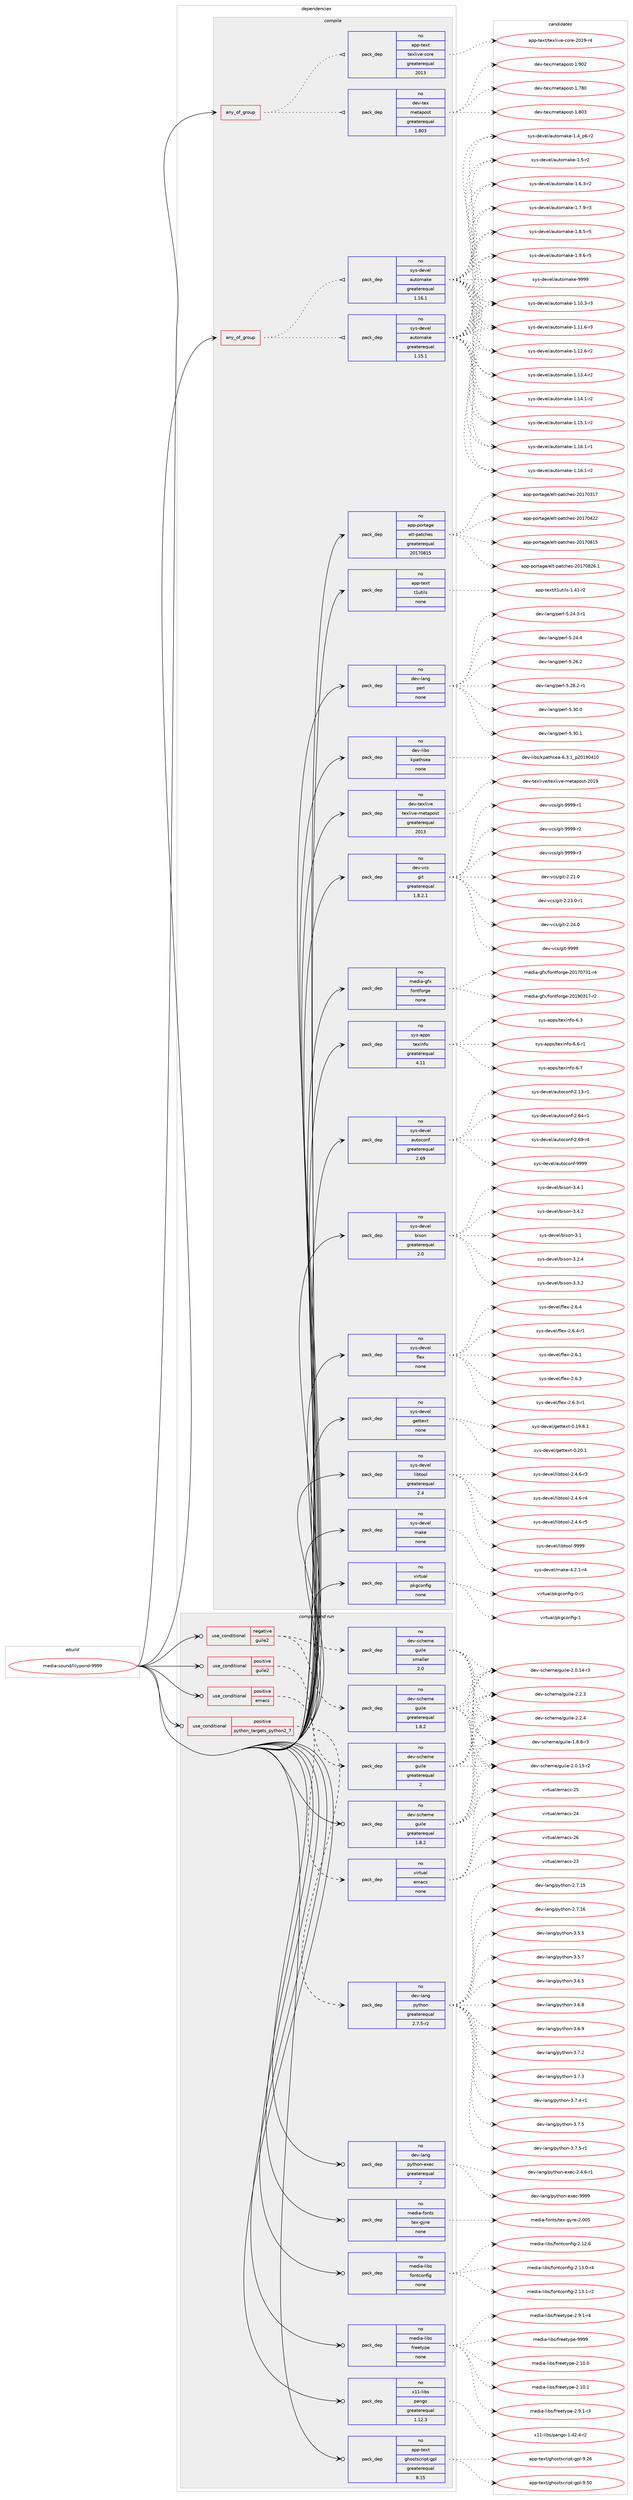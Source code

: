digraph prolog {

# *************
# Graph options
# *************

newrank=true;
concentrate=true;
compound=true;
graph [rankdir=LR,fontname=Helvetica,fontsize=10,ranksep=1.5];#, ranksep=2.5, nodesep=0.2];
edge  [arrowhead=vee];
node  [fontname=Helvetica,fontsize=10];

# **********
# The ebuild
# **********

subgraph cluster_leftcol {
color=gray;
rank=same;
label=<<i>ebuild</i>>;
id [label="media-sound/lilypond-9999", color=red, width=4, href="../media-sound/lilypond-9999.svg"];
}

# ****************
# The dependencies
# ****************

subgraph cluster_midcol {
color=gray;
label=<<i>dependencies</i>>;
subgraph cluster_compile {
fillcolor="#eeeeee";
style=filled;
label=<<i>compile</i>>;
subgraph any13538 {
dependency799972 [label=<<TABLE BORDER="0" CELLBORDER="1" CELLSPACING="0" CELLPADDING="4"><TR><TD CELLPADDING="10">any_of_group</TD></TR></TABLE>>, shape=none, color=red];subgraph pack591794 {
dependency799973 [label=<<TABLE BORDER="0" CELLBORDER="1" CELLSPACING="0" CELLPADDING="4" WIDTH="220"><TR><TD ROWSPAN="6" CELLPADDING="30">pack_dep</TD></TR><TR><TD WIDTH="110">no</TD></TR><TR><TD>app-text</TD></TR><TR><TD>texlive-core</TD></TR><TR><TD>greaterequal</TD></TR><TR><TD>2013</TD></TR></TABLE>>, shape=none, color=blue];
}
dependency799972:e -> dependency799973:w [weight=20,style="dotted",arrowhead="oinv"];
subgraph pack591795 {
dependency799974 [label=<<TABLE BORDER="0" CELLBORDER="1" CELLSPACING="0" CELLPADDING="4" WIDTH="220"><TR><TD ROWSPAN="6" CELLPADDING="30">pack_dep</TD></TR><TR><TD WIDTH="110">no</TD></TR><TR><TD>dev-tex</TD></TR><TR><TD>metapost</TD></TR><TR><TD>greaterequal</TD></TR><TR><TD>1.803</TD></TR></TABLE>>, shape=none, color=blue];
}
dependency799972:e -> dependency799974:w [weight=20,style="dotted",arrowhead="oinv"];
}
id:e -> dependency799972:w [weight=20,style="solid",arrowhead="vee"];
subgraph any13539 {
dependency799975 [label=<<TABLE BORDER="0" CELLBORDER="1" CELLSPACING="0" CELLPADDING="4"><TR><TD CELLPADDING="10">any_of_group</TD></TR></TABLE>>, shape=none, color=red];subgraph pack591796 {
dependency799976 [label=<<TABLE BORDER="0" CELLBORDER="1" CELLSPACING="0" CELLPADDING="4" WIDTH="220"><TR><TD ROWSPAN="6" CELLPADDING="30">pack_dep</TD></TR><TR><TD WIDTH="110">no</TD></TR><TR><TD>sys-devel</TD></TR><TR><TD>automake</TD></TR><TR><TD>greaterequal</TD></TR><TR><TD>1.16.1</TD></TR></TABLE>>, shape=none, color=blue];
}
dependency799975:e -> dependency799976:w [weight=20,style="dotted",arrowhead="oinv"];
subgraph pack591797 {
dependency799977 [label=<<TABLE BORDER="0" CELLBORDER="1" CELLSPACING="0" CELLPADDING="4" WIDTH="220"><TR><TD ROWSPAN="6" CELLPADDING="30">pack_dep</TD></TR><TR><TD WIDTH="110">no</TD></TR><TR><TD>sys-devel</TD></TR><TR><TD>automake</TD></TR><TR><TD>greaterequal</TD></TR><TR><TD>1.15.1</TD></TR></TABLE>>, shape=none, color=blue];
}
dependency799975:e -> dependency799977:w [weight=20,style="dotted",arrowhead="oinv"];
}
id:e -> dependency799975:w [weight=20,style="solid",arrowhead="vee"];
subgraph pack591798 {
dependency799978 [label=<<TABLE BORDER="0" CELLBORDER="1" CELLSPACING="0" CELLPADDING="4" WIDTH="220"><TR><TD ROWSPAN="6" CELLPADDING="30">pack_dep</TD></TR><TR><TD WIDTH="110">no</TD></TR><TR><TD>app-portage</TD></TR><TR><TD>elt-patches</TD></TR><TR><TD>greaterequal</TD></TR><TR><TD>20170815</TD></TR></TABLE>>, shape=none, color=blue];
}
id:e -> dependency799978:w [weight=20,style="solid",arrowhead="vee"];
subgraph pack591799 {
dependency799979 [label=<<TABLE BORDER="0" CELLBORDER="1" CELLSPACING="0" CELLPADDING="4" WIDTH="220"><TR><TD ROWSPAN="6" CELLPADDING="30">pack_dep</TD></TR><TR><TD WIDTH="110">no</TD></TR><TR><TD>app-text</TD></TR><TR><TD>t1utils</TD></TR><TR><TD>none</TD></TR><TR><TD></TD></TR></TABLE>>, shape=none, color=blue];
}
id:e -> dependency799979:w [weight=20,style="solid",arrowhead="vee"];
subgraph pack591800 {
dependency799980 [label=<<TABLE BORDER="0" CELLBORDER="1" CELLSPACING="0" CELLPADDING="4" WIDTH="220"><TR><TD ROWSPAN="6" CELLPADDING="30">pack_dep</TD></TR><TR><TD WIDTH="110">no</TD></TR><TR><TD>dev-lang</TD></TR><TR><TD>perl</TD></TR><TR><TD>none</TD></TR><TR><TD></TD></TR></TABLE>>, shape=none, color=blue];
}
id:e -> dependency799980:w [weight=20,style="solid",arrowhead="vee"];
subgraph pack591801 {
dependency799981 [label=<<TABLE BORDER="0" CELLBORDER="1" CELLSPACING="0" CELLPADDING="4" WIDTH="220"><TR><TD ROWSPAN="6" CELLPADDING="30">pack_dep</TD></TR><TR><TD WIDTH="110">no</TD></TR><TR><TD>dev-libs</TD></TR><TR><TD>kpathsea</TD></TR><TR><TD>none</TD></TR><TR><TD></TD></TR></TABLE>>, shape=none, color=blue];
}
id:e -> dependency799981:w [weight=20,style="solid",arrowhead="vee"];
subgraph pack591802 {
dependency799982 [label=<<TABLE BORDER="0" CELLBORDER="1" CELLSPACING="0" CELLPADDING="4" WIDTH="220"><TR><TD ROWSPAN="6" CELLPADDING="30">pack_dep</TD></TR><TR><TD WIDTH="110">no</TD></TR><TR><TD>dev-texlive</TD></TR><TR><TD>texlive-metapost</TD></TR><TR><TD>greaterequal</TD></TR><TR><TD>2013</TD></TR></TABLE>>, shape=none, color=blue];
}
id:e -> dependency799982:w [weight=20,style="solid",arrowhead="vee"];
subgraph pack591803 {
dependency799983 [label=<<TABLE BORDER="0" CELLBORDER="1" CELLSPACING="0" CELLPADDING="4" WIDTH="220"><TR><TD ROWSPAN="6" CELLPADDING="30">pack_dep</TD></TR><TR><TD WIDTH="110">no</TD></TR><TR><TD>dev-vcs</TD></TR><TR><TD>git</TD></TR><TR><TD>greaterequal</TD></TR><TR><TD>1.8.2.1</TD></TR></TABLE>>, shape=none, color=blue];
}
id:e -> dependency799983:w [weight=20,style="solid",arrowhead="vee"];
subgraph pack591804 {
dependency799984 [label=<<TABLE BORDER="0" CELLBORDER="1" CELLSPACING="0" CELLPADDING="4" WIDTH="220"><TR><TD ROWSPAN="6" CELLPADDING="30">pack_dep</TD></TR><TR><TD WIDTH="110">no</TD></TR><TR><TD>media-gfx</TD></TR><TR><TD>fontforge</TD></TR><TR><TD>none</TD></TR><TR><TD></TD></TR></TABLE>>, shape=none, color=blue];
}
id:e -> dependency799984:w [weight=20,style="solid",arrowhead="vee"];
subgraph pack591805 {
dependency799985 [label=<<TABLE BORDER="0" CELLBORDER="1" CELLSPACING="0" CELLPADDING="4" WIDTH="220"><TR><TD ROWSPAN="6" CELLPADDING="30">pack_dep</TD></TR><TR><TD WIDTH="110">no</TD></TR><TR><TD>sys-apps</TD></TR><TR><TD>texinfo</TD></TR><TR><TD>greaterequal</TD></TR><TR><TD>4.11</TD></TR></TABLE>>, shape=none, color=blue];
}
id:e -> dependency799985:w [weight=20,style="solid",arrowhead="vee"];
subgraph pack591806 {
dependency799986 [label=<<TABLE BORDER="0" CELLBORDER="1" CELLSPACING="0" CELLPADDING="4" WIDTH="220"><TR><TD ROWSPAN="6" CELLPADDING="30">pack_dep</TD></TR><TR><TD WIDTH="110">no</TD></TR><TR><TD>sys-devel</TD></TR><TR><TD>autoconf</TD></TR><TR><TD>greaterequal</TD></TR><TR><TD>2.69</TD></TR></TABLE>>, shape=none, color=blue];
}
id:e -> dependency799986:w [weight=20,style="solid",arrowhead="vee"];
subgraph pack591807 {
dependency799987 [label=<<TABLE BORDER="0" CELLBORDER="1" CELLSPACING="0" CELLPADDING="4" WIDTH="220"><TR><TD ROWSPAN="6" CELLPADDING="30">pack_dep</TD></TR><TR><TD WIDTH="110">no</TD></TR><TR><TD>sys-devel</TD></TR><TR><TD>bison</TD></TR><TR><TD>greaterequal</TD></TR><TR><TD>2.0</TD></TR></TABLE>>, shape=none, color=blue];
}
id:e -> dependency799987:w [weight=20,style="solid",arrowhead="vee"];
subgraph pack591808 {
dependency799988 [label=<<TABLE BORDER="0" CELLBORDER="1" CELLSPACING="0" CELLPADDING="4" WIDTH="220"><TR><TD ROWSPAN="6" CELLPADDING="30">pack_dep</TD></TR><TR><TD WIDTH="110">no</TD></TR><TR><TD>sys-devel</TD></TR><TR><TD>flex</TD></TR><TR><TD>none</TD></TR><TR><TD></TD></TR></TABLE>>, shape=none, color=blue];
}
id:e -> dependency799988:w [weight=20,style="solid",arrowhead="vee"];
subgraph pack591809 {
dependency799989 [label=<<TABLE BORDER="0" CELLBORDER="1" CELLSPACING="0" CELLPADDING="4" WIDTH="220"><TR><TD ROWSPAN="6" CELLPADDING="30">pack_dep</TD></TR><TR><TD WIDTH="110">no</TD></TR><TR><TD>sys-devel</TD></TR><TR><TD>gettext</TD></TR><TR><TD>none</TD></TR><TR><TD></TD></TR></TABLE>>, shape=none, color=blue];
}
id:e -> dependency799989:w [weight=20,style="solid",arrowhead="vee"];
subgraph pack591810 {
dependency799990 [label=<<TABLE BORDER="0" CELLBORDER="1" CELLSPACING="0" CELLPADDING="4" WIDTH="220"><TR><TD ROWSPAN="6" CELLPADDING="30">pack_dep</TD></TR><TR><TD WIDTH="110">no</TD></TR><TR><TD>sys-devel</TD></TR><TR><TD>libtool</TD></TR><TR><TD>greaterequal</TD></TR><TR><TD>2.4</TD></TR></TABLE>>, shape=none, color=blue];
}
id:e -> dependency799990:w [weight=20,style="solid",arrowhead="vee"];
subgraph pack591811 {
dependency799991 [label=<<TABLE BORDER="0" CELLBORDER="1" CELLSPACING="0" CELLPADDING="4" WIDTH="220"><TR><TD ROWSPAN="6" CELLPADDING="30">pack_dep</TD></TR><TR><TD WIDTH="110">no</TD></TR><TR><TD>sys-devel</TD></TR><TR><TD>make</TD></TR><TR><TD>none</TD></TR><TR><TD></TD></TR></TABLE>>, shape=none, color=blue];
}
id:e -> dependency799991:w [weight=20,style="solid",arrowhead="vee"];
subgraph pack591812 {
dependency799992 [label=<<TABLE BORDER="0" CELLBORDER="1" CELLSPACING="0" CELLPADDING="4" WIDTH="220"><TR><TD ROWSPAN="6" CELLPADDING="30">pack_dep</TD></TR><TR><TD WIDTH="110">no</TD></TR><TR><TD>virtual</TD></TR><TR><TD>pkgconfig</TD></TR><TR><TD>none</TD></TR><TR><TD></TD></TR></TABLE>>, shape=none, color=blue];
}
id:e -> dependency799992:w [weight=20,style="solid",arrowhead="vee"];
}
subgraph cluster_compileandrun {
fillcolor="#eeeeee";
style=filled;
label=<<i>compile and run</i>>;
subgraph cond194192 {
dependency799993 [label=<<TABLE BORDER="0" CELLBORDER="1" CELLSPACING="0" CELLPADDING="4"><TR><TD ROWSPAN="3" CELLPADDING="10">use_conditional</TD></TR><TR><TD>negative</TD></TR><TR><TD>guile2</TD></TR></TABLE>>, shape=none, color=red];
subgraph pack591813 {
dependency799994 [label=<<TABLE BORDER="0" CELLBORDER="1" CELLSPACING="0" CELLPADDING="4" WIDTH="220"><TR><TD ROWSPAN="6" CELLPADDING="30">pack_dep</TD></TR><TR><TD WIDTH="110">no</TD></TR><TR><TD>dev-scheme</TD></TR><TR><TD>guile</TD></TR><TR><TD>greaterequal</TD></TR><TR><TD>1.8.2</TD></TR></TABLE>>, shape=none, color=blue];
}
dependency799993:e -> dependency799994:w [weight=20,style="dashed",arrowhead="vee"];
subgraph pack591814 {
dependency799995 [label=<<TABLE BORDER="0" CELLBORDER="1" CELLSPACING="0" CELLPADDING="4" WIDTH="220"><TR><TD ROWSPAN="6" CELLPADDING="30">pack_dep</TD></TR><TR><TD WIDTH="110">no</TD></TR><TR><TD>dev-scheme</TD></TR><TR><TD>guile</TD></TR><TR><TD>smaller</TD></TR><TR><TD>2.0</TD></TR></TABLE>>, shape=none, color=blue];
}
dependency799993:e -> dependency799995:w [weight=20,style="dashed",arrowhead="vee"];
}
id:e -> dependency799993:w [weight=20,style="solid",arrowhead="odotvee"];
subgraph cond194193 {
dependency799996 [label=<<TABLE BORDER="0" CELLBORDER="1" CELLSPACING="0" CELLPADDING="4"><TR><TD ROWSPAN="3" CELLPADDING="10">use_conditional</TD></TR><TR><TD>positive</TD></TR><TR><TD>emacs</TD></TR></TABLE>>, shape=none, color=red];
subgraph pack591815 {
dependency799997 [label=<<TABLE BORDER="0" CELLBORDER="1" CELLSPACING="0" CELLPADDING="4" WIDTH="220"><TR><TD ROWSPAN="6" CELLPADDING="30">pack_dep</TD></TR><TR><TD WIDTH="110">no</TD></TR><TR><TD>virtual</TD></TR><TR><TD>emacs</TD></TR><TR><TD>none</TD></TR><TR><TD></TD></TR></TABLE>>, shape=none, color=blue];
}
dependency799996:e -> dependency799997:w [weight=20,style="dashed",arrowhead="vee"];
}
id:e -> dependency799996:w [weight=20,style="solid",arrowhead="odotvee"];
subgraph cond194194 {
dependency799998 [label=<<TABLE BORDER="0" CELLBORDER="1" CELLSPACING="0" CELLPADDING="4"><TR><TD ROWSPAN="3" CELLPADDING="10">use_conditional</TD></TR><TR><TD>positive</TD></TR><TR><TD>guile2</TD></TR></TABLE>>, shape=none, color=red];
subgraph pack591816 {
dependency799999 [label=<<TABLE BORDER="0" CELLBORDER="1" CELLSPACING="0" CELLPADDING="4" WIDTH="220"><TR><TD ROWSPAN="6" CELLPADDING="30">pack_dep</TD></TR><TR><TD WIDTH="110">no</TD></TR><TR><TD>dev-scheme</TD></TR><TR><TD>guile</TD></TR><TR><TD>greaterequal</TD></TR><TR><TD>2</TD></TR></TABLE>>, shape=none, color=blue];
}
dependency799998:e -> dependency799999:w [weight=20,style="dashed",arrowhead="vee"];
}
id:e -> dependency799998:w [weight=20,style="solid",arrowhead="odotvee"];
subgraph cond194195 {
dependency800000 [label=<<TABLE BORDER="0" CELLBORDER="1" CELLSPACING="0" CELLPADDING="4"><TR><TD ROWSPAN="3" CELLPADDING="10">use_conditional</TD></TR><TR><TD>positive</TD></TR><TR><TD>python_targets_python2_7</TD></TR></TABLE>>, shape=none, color=red];
subgraph pack591817 {
dependency800001 [label=<<TABLE BORDER="0" CELLBORDER="1" CELLSPACING="0" CELLPADDING="4" WIDTH="220"><TR><TD ROWSPAN="6" CELLPADDING="30">pack_dep</TD></TR><TR><TD WIDTH="110">no</TD></TR><TR><TD>dev-lang</TD></TR><TR><TD>python</TD></TR><TR><TD>greaterequal</TD></TR><TR><TD>2.7.5-r2</TD></TR></TABLE>>, shape=none, color=blue];
}
dependency800000:e -> dependency800001:w [weight=20,style="dashed",arrowhead="vee"];
}
id:e -> dependency800000:w [weight=20,style="solid",arrowhead="odotvee"];
subgraph pack591818 {
dependency800002 [label=<<TABLE BORDER="0" CELLBORDER="1" CELLSPACING="0" CELLPADDING="4" WIDTH="220"><TR><TD ROWSPAN="6" CELLPADDING="30">pack_dep</TD></TR><TR><TD WIDTH="110">no</TD></TR><TR><TD>app-text</TD></TR><TR><TD>ghostscript-gpl</TD></TR><TR><TD>greaterequal</TD></TR><TR><TD>8.15</TD></TR></TABLE>>, shape=none, color=blue];
}
id:e -> dependency800002:w [weight=20,style="solid",arrowhead="odotvee"];
subgraph pack591819 {
dependency800003 [label=<<TABLE BORDER="0" CELLBORDER="1" CELLSPACING="0" CELLPADDING="4" WIDTH="220"><TR><TD ROWSPAN="6" CELLPADDING="30">pack_dep</TD></TR><TR><TD WIDTH="110">no</TD></TR><TR><TD>dev-lang</TD></TR><TR><TD>python-exec</TD></TR><TR><TD>greaterequal</TD></TR><TR><TD>2</TD></TR></TABLE>>, shape=none, color=blue];
}
id:e -> dependency800003:w [weight=20,style="solid",arrowhead="odotvee"];
subgraph pack591820 {
dependency800004 [label=<<TABLE BORDER="0" CELLBORDER="1" CELLSPACING="0" CELLPADDING="4" WIDTH="220"><TR><TD ROWSPAN="6" CELLPADDING="30">pack_dep</TD></TR><TR><TD WIDTH="110">no</TD></TR><TR><TD>dev-scheme</TD></TR><TR><TD>guile</TD></TR><TR><TD>greaterequal</TD></TR><TR><TD>1.8.2</TD></TR></TABLE>>, shape=none, color=blue];
}
id:e -> dependency800004:w [weight=20,style="solid",arrowhead="odotvee"];
subgraph pack591821 {
dependency800005 [label=<<TABLE BORDER="0" CELLBORDER="1" CELLSPACING="0" CELLPADDING="4" WIDTH="220"><TR><TD ROWSPAN="6" CELLPADDING="30">pack_dep</TD></TR><TR><TD WIDTH="110">no</TD></TR><TR><TD>media-fonts</TD></TR><TR><TD>tex-gyre</TD></TR><TR><TD>none</TD></TR><TR><TD></TD></TR></TABLE>>, shape=none, color=blue];
}
id:e -> dependency800005:w [weight=20,style="solid",arrowhead="odotvee"];
subgraph pack591822 {
dependency800006 [label=<<TABLE BORDER="0" CELLBORDER="1" CELLSPACING="0" CELLPADDING="4" WIDTH="220"><TR><TD ROWSPAN="6" CELLPADDING="30">pack_dep</TD></TR><TR><TD WIDTH="110">no</TD></TR><TR><TD>media-libs</TD></TR><TR><TD>fontconfig</TD></TR><TR><TD>none</TD></TR><TR><TD></TD></TR></TABLE>>, shape=none, color=blue];
}
id:e -> dependency800006:w [weight=20,style="solid",arrowhead="odotvee"];
subgraph pack591823 {
dependency800007 [label=<<TABLE BORDER="0" CELLBORDER="1" CELLSPACING="0" CELLPADDING="4" WIDTH="220"><TR><TD ROWSPAN="6" CELLPADDING="30">pack_dep</TD></TR><TR><TD WIDTH="110">no</TD></TR><TR><TD>media-libs</TD></TR><TR><TD>freetype</TD></TR><TR><TD>none</TD></TR><TR><TD></TD></TR></TABLE>>, shape=none, color=blue];
}
id:e -> dependency800007:w [weight=20,style="solid",arrowhead="odotvee"];
subgraph pack591824 {
dependency800008 [label=<<TABLE BORDER="0" CELLBORDER="1" CELLSPACING="0" CELLPADDING="4" WIDTH="220"><TR><TD ROWSPAN="6" CELLPADDING="30">pack_dep</TD></TR><TR><TD WIDTH="110">no</TD></TR><TR><TD>x11-libs</TD></TR><TR><TD>pango</TD></TR><TR><TD>greaterequal</TD></TR><TR><TD>1.12.3</TD></TR></TABLE>>, shape=none, color=blue];
}
id:e -> dependency800008:w [weight=20,style="solid",arrowhead="odotvee"];
}
subgraph cluster_run {
fillcolor="#eeeeee";
style=filled;
label=<<i>run</i>>;
}
}

# **************
# The candidates
# **************

subgraph cluster_choices {
rank=same;
color=gray;
label=<<i>candidates</i>>;

subgraph choice591794 {
color=black;
nodesep=1;
choice971121124511610112011647116101120108105118101459911111410145504849574511452 [label="app-text/texlive-core-2019-r4", color=red, width=4,href="../app-text/texlive-core-2019-r4.svg"];
dependency799973:e -> choice971121124511610112011647116101120108105118101459911111410145504849574511452:w [style=dotted,weight="100"];
}
subgraph choice591795 {
color=black;
nodesep=1;
choice100101118451161011204710910111697112111115116454946555648 [label="dev-tex/metapost-1.780", color=red, width=4,href="../dev-tex/metapost-1.780.svg"];
choice100101118451161011204710910111697112111115116454946564851 [label="dev-tex/metapost-1.803", color=red, width=4,href="../dev-tex/metapost-1.803.svg"];
choice100101118451161011204710910111697112111115116454946574850 [label="dev-tex/metapost-1.902", color=red, width=4,href="../dev-tex/metapost-1.902.svg"];
dependency799974:e -> choice100101118451161011204710910111697112111115116454946555648:w [style=dotted,weight="100"];
dependency799974:e -> choice100101118451161011204710910111697112111115116454946564851:w [style=dotted,weight="100"];
dependency799974:e -> choice100101118451161011204710910111697112111115116454946574850:w [style=dotted,weight="100"];
}
subgraph choice591796 {
color=black;
nodesep=1;
choice11512111545100101118101108479711711611110997107101454946494846514511451 [label="sys-devel/automake-1.10.3-r3", color=red, width=4,href="../sys-devel/automake-1.10.3-r3.svg"];
choice11512111545100101118101108479711711611110997107101454946494946544511451 [label="sys-devel/automake-1.11.6-r3", color=red, width=4,href="../sys-devel/automake-1.11.6-r3.svg"];
choice11512111545100101118101108479711711611110997107101454946495046544511450 [label="sys-devel/automake-1.12.6-r2", color=red, width=4,href="../sys-devel/automake-1.12.6-r2.svg"];
choice11512111545100101118101108479711711611110997107101454946495146524511450 [label="sys-devel/automake-1.13.4-r2", color=red, width=4,href="../sys-devel/automake-1.13.4-r2.svg"];
choice11512111545100101118101108479711711611110997107101454946495246494511450 [label="sys-devel/automake-1.14.1-r2", color=red, width=4,href="../sys-devel/automake-1.14.1-r2.svg"];
choice11512111545100101118101108479711711611110997107101454946495346494511450 [label="sys-devel/automake-1.15.1-r2", color=red, width=4,href="../sys-devel/automake-1.15.1-r2.svg"];
choice11512111545100101118101108479711711611110997107101454946495446494511449 [label="sys-devel/automake-1.16.1-r1", color=red, width=4,href="../sys-devel/automake-1.16.1-r1.svg"];
choice11512111545100101118101108479711711611110997107101454946495446494511450 [label="sys-devel/automake-1.16.1-r2", color=red, width=4,href="../sys-devel/automake-1.16.1-r2.svg"];
choice115121115451001011181011084797117116111109971071014549465295112544511450 [label="sys-devel/automake-1.4_p6-r2", color=red, width=4,href="../sys-devel/automake-1.4_p6-r2.svg"];
choice11512111545100101118101108479711711611110997107101454946534511450 [label="sys-devel/automake-1.5-r2", color=red, width=4,href="../sys-devel/automake-1.5-r2.svg"];
choice115121115451001011181011084797117116111109971071014549465446514511450 [label="sys-devel/automake-1.6.3-r2", color=red, width=4,href="../sys-devel/automake-1.6.3-r2.svg"];
choice115121115451001011181011084797117116111109971071014549465546574511451 [label="sys-devel/automake-1.7.9-r3", color=red, width=4,href="../sys-devel/automake-1.7.9-r3.svg"];
choice115121115451001011181011084797117116111109971071014549465646534511453 [label="sys-devel/automake-1.8.5-r5", color=red, width=4,href="../sys-devel/automake-1.8.5-r5.svg"];
choice115121115451001011181011084797117116111109971071014549465746544511453 [label="sys-devel/automake-1.9.6-r5", color=red, width=4,href="../sys-devel/automake-1.9.6-r5.svg"];
choice115121115451001011181011084797117116111109971071014557575757 [label="sys-devel/automake-9999", color=red, width=4,href="../sys-devel/automake-9999.svg"];
dependency799976:e -> choice11512111545100101118101108479711711611110997107101454946494846514511451:w [style=dotted,weight="100"];
dependency799976:e -> choice11512111545100101118101108479711711611110997107101454946494946544511451:w [style=dotted,weight="100"];
dependency799976:e -> choice11512111545100101118101108479711711611110997107101454946495046544511450:w [style=dotted,weight="100"];
dependency799976:e -> choice11512111545100101118101108479711711611110997107101454946495146524511450:w [style=dotted,weight="100"];
dependency799976:e -> choice11512111545100101118101108479711711611110997107101454946495246494511450:w [style=dotted,weight="100"];
dependency799976:e -> choice11512111545100101118101108479711711611110997107101454946495346494511450:w [style=dotted,weight="100"];
dependency799976:e -> choice11512111545100101118101108479711711611110997107101454946495446494511449:w [style=dotted,weight="100"];
dependency799976:e -> choice11512111545100101118101108479711711611110997107101454946495446494511450:w [style=dotted,weight="100"];
dependency799976:e -> choice115121115451001011181011084797117116111109971071014549465295112544511450:w [style=dotted,weight="100"];
dependency799976:e -> choice11512111545100101118101108479711711611110997107101454946534511450:w [style=dotted,weight="100"];
dependency799976:e -> choice115121115451001011181011084797117116111109971071014549465446514511450:w [style=dotted,weight="100"];
dependency799976:e -> choice115121115451001011181011084797117116111109971071014549465546574511451:w [style=dotted,weight="100"];
dependency799976:e -> choice115121115451001011181011084797117116111109971071014549465646534511453:w [style=dotted,weight="100"];
dependency799976:e -> choice115121115451001011181011084797117116111109971071014549465746544511453:w [style=dotted,weight="100"];
dependency799976:e -> choice115121115451001011181011084797117116111109971071014557575757:w [style=dotted,weight="100"];
}
subgraph choice591797 {
color=black;
nodesep=1;
choice11512111545100101118101108479711711611110997107101454946494846514511451 [label="sys-devel/automake-1.10.3-r3", color=red, width=4,href="../sys-devel/automake-1.10.3-r3.svg"];
choice11512111545100101118101108479711711611110997107101454946494946544511451 [label="sys-devel/automake-1.11.6-r3", color=red, width=4,href="../sys-devel/automake-1.11.6-r3.svg"];
choice11512111545100101118101108479711711611110997107101454946495046544511450 [label="sys-devel/automake-1.12.6-r2", color=red, width=4,href="../sys-devel/automake-1.12.6-r2.svg"];
choice11512111545100101118101108479711711611110997107101454946495146524511450 [label="sys-devel/automake-1.13.4-r2", color=red, width=4,href="../sys-devel/automake-1.13.4-r2.svg"];
choice11512111545100101118101108479711711611110997107101454946495246494511450 [label="sys-devel/automake-1.14.1-r2", color=red, width=4,href="../sys-devel/automake-1.14.1-r2.svg"];
choice11512111545100101118101108479711711611110997107101454946495346494511450 [label="sys-devel/automake-1.15.1-r2", color=red, width=4,href="../sys-devel/automake-1.15.1-r2.svg"];
choice11512111545100101118101108479711711611110997107101454946495446494511449 [label="sys-devel/automake-1.16.1-r1", color=red, width=4,href="../sys-devel/automake-1.16.1-r1.svg"];
choice11512111545100101118101108479711711611110997107101454946495446494511450 [label="sys-devel/automake-1.16.1-r2", color=red, width=4,href="../sys-devel/automake-1.16.1-r2.svg"];
choice115121115451001011181011084797117116111109971071014549465295112544511450 [label="sys-devel/automake-1.4_p6-r2", color=red, width=4,href="../sys-devel/automake-1.4_p6-r2.svg"];
choice11512111545100101118101108479711711611110997107101454946534511450 [label="sys-devel/automake-1.5-r2", color=red, width=4,href="../sys-devel/automake-1.5-r2.svg"];
choice115121115451001011181011084797117116111109971071014549465446514511450 [label="sys-devel/automake-1.6.3-r2", color=red, width=4,href="../sys-devel/automake-1.6.3-r2.svg"];
choice115121115451001011181011084797117116111109971071014549465546574511451 [label="sys-devel/automake-1.7.9-r3", color=red, width=4,href="../sys-devel/automake-1.7.9-r3.svg"];
choice115121115451001011181011084797117116111109971071014549465646534511453 [label="sys-devel/automake-1.8.5-r5", color=red, width=4,href="../sys-devel/automake-1.8.5-r5.svg"];
choice115121115451001011181011084797117116111109971071014549465746544511453 [label="sys-devel/automake-1.9.6-r5", color=red, width=4,href="../sys-devel/automake-1.9.6-r5.svg"];
choice115121115451001011181011084797117116111109971071014557575757 [label="sys-devel/automake-9999", color=red, width=4,href="../sys-devel/automake-9999.svg"];
dependency799977:e -> choice11512111545100101118101108479711711611110997107101454946494846514511451:w [style=dotted,weight="100"];
dependency799977:e -> choice11512111545100101118101108479711711611110997107101454946494946544511451:w [style=dotted,weight="100"];
dependency799977:e -> choice11512111545100101118101108479711711611110997107101454946495046544511450:w [style=dotted,weight="100"];
dependency799977:e -> choice11512111545100101118101108479711711611110997107101454946495146524511450:w [style=dotted,weight="100"];
dependency799977:e -> choice11512111545100101118101108479711711611110997107101454946495246494511450:w [style=dotted,weight="100"];
dependency799977:e -> choice11512111545100101118101108479711711611110997107101454946495346494511450:w [style=dotted,weight="100"];
dependency799977:e -> choice11512111545100101118101108479711711611110997107101454946495446494511449:w [style=dotted,weight="100"];
dependency799977:e -> choice11512111545100101118101108479711711611110997107101454946495446494511450:w [style=dotted,weight="100"];
dependency799977:e -> choice115121115451001011181011084797117116111109971071014549465295112544511450:w [style=dotted,weight="100"];
dependency799977:e -> choice11512111545100101118101108479711711611110997107101454946534511450:w [style=dotted,weight="100"];
dependency799977:e -> choice115121115451001011181011084797117116111109971071014549465446514511450:w [style=dotted,weight="100"];
dependency799977:e -> choice115121115451001011181011084797117116111109971071014549465546574511451:w [style=dotted,weight="100"];
dependency799977:e -> choice115121115451001011181011084797117116111109971071014549465646534511453:w [style=dotted,weight="100"];
dependency799977:e -> choice115121115451001011181011084797117116111109971071014549465746544511453:w [style=dotted,weight="100"];
dependency799977:e -> choice115121115451001011181011084797117116111109971071014557575757:w [style=dotted,weight="100"];
}
subgraph choice591798 {
color=black;
nodesep=1;
choice97112112451121111141169710310147101108116451129711699104101115455048495548514955 [label="app-portage/elt-patches-20170317", color=red, width=4,href="../app-portage/elt-patches-20170317.svg"];
choice97112112451121111141169710310147101108116451129711699104101115455048495548525050 [label="app-portage/elt-patches-20170422", color=red, width=4,href="../app-portage/elt-patches-20170422.svg"];
choice97112112451121111141169710310147101108116451129711699104101115455048495548564953 [label="app-portage/elt-patches-20170815", color=red, width=4,href="../app-portage/elt-patches-20170815.svg"];
choice971121124511211111411697103101471011081164511297116991041011154550484955485650544649 [label="app-portage/elt-patches-20170826.1", color=red, width=4,href="../app-portage/elt-patches-20170826.1.svg"];
dependency799978:e -> choice97112112451121111141169710310147101108116451129711699104101115455048495548514955:w [style=dotted,weight="100"];
dependency799978:e -> choice97112112451121111141169710310147101108116451129711699104101115455048495548525050:w [style=dotted,weight="100"];
dependency799978:e -> choice97112112451121111141169710310147101108116451129711699104101115455048495548564953:w [style=dotted,weight="100"];
dependency799978:e -> choice971121124511211111411697103101471011081164511297116991041011154550484955485650544649:w [style=dotted,weight="100"];
}
subgraph choice591799 {
color=black;
nodesep=1;
choice9711211245116101120116471164911711610510811545494652494511450 [label="app-text/t1utils-1.41-r2", color=red, width=4,href="../app-text/t1utils-1.41-r2.svg"];
dependency799979:e -> choice9711211245116101120116471164911711610510811545494652494511450:w [style=dotted,weight="100"];
}
subgraph choice591800 {
color=black;
nodesep=1;
choice100101118451089711010347112101114108455346505246514511449 [label="dev-lang/perl-5.24.3-r1", color=red, width=4,href="../dev-lang/perl-5.24.3-r1.svg"];
choice10010111845108971101034711210111410845534650524652 [label="dev-lang/perl-5.24.4", color=red, width=4,href="../dev-lang/perl-5.24.4.svg"];
choice10010111845108971101034711210111410845534650544650 [label="dev-lang/perl-5.26.2", color=red, width=4,href="../dev-lang/perl-5.26.2.svg"];
choice100101118451089711010347112101114108455346505646504511449 [label="dev-lang/perl-5.28.2-r1", color=red, width=4,href="../dev-lang/perl-5.28.2-r1.svg"];
choice10010111845108971101034711210111410845534651484648 [label="dev-lang/perl-5.30.0", color=red, width=4,href="../dev-lang/perl-5.30.0.svg"];
choice10010111845108971101034711210111410845534651484649 [label="dev-lang/perl-5.30.1", color=red, width=4,href="../dev-lang/perl-5.30.1.svg"];
dependency799980:e -> choice100101118451089711010347112101114108455346505246514511449:w [style=dotted,weight="100"];
dependency799980:e -> choice10010111845108971101034711210111410845534650524652:w [style=dotted,weight="100"];
dependency799980:e -> choice10010111845108971101034711210111410845534650544650:w [style=dotted,weight="100"];
dependency799980:e -> choice100101118451089711010347112101114108455346505646504511449:w [style=dotted,weight="100"];
dependency799980:e -> choice10010111845108971101034711210111410845534651484648:w [style=dotted,weight="100"];
dependency799980:e -> choice10010111845108971101034711210111410845534651484649:w [style=dotted,weight="100"];
}
subgraph choice591801 {
color=black;
nodesep=1;
choice1001011184510810598115471071129711610411510197455446514649951125048495748524948 [label="dev-libs/kpathsea-6.3.1_p20190410", color=red, width=4,href="../dev-libs/kpathsea-6.3.1_p20190410.svg"];
dependency799981:e -> choice1001011184510810598115471071129711610411510197455446514649951125048495748524948:w [style=dotted,weight="100"];
}
subgraph choice591802 {
color=black;
nodesep=1;
choice100101118451161011201081051181014711610112010810511810145109101116971121111151164550484957 [label="dev-texlive/texlive-metapost-2019", color=red, width=4,href="../dev-texlive/texlive-metapost-2019.svg"];
dependency799982:e -> choice100101118451161011201081051181014711610112010810511810145109101116971121111151164550484957:w [style=dotted,weight="100"];
}
subgraph choice591803 {
color=black;
nodesep=1;
choice10010111845118991154710310511645504650494648 [label="dev-vcs/git-2.21.0", color=red, width=4,href="../dev-vcs/git-2.21.0.svg"];
choice100101118451189911547103105116455046505146484511449 [label="dev-vcs/git-2.23.0-r1", color=red, width=4,href="../dev-vcs/git-2.23.0-r1.svg"];
choice10010111845118991154710310511645504650524648 [label="dev-vcs/git-2.24.0", color=red, width=4,href="../dev-vcs/git-2.24.0.svg"];
choice1001011184511899115471031051164557575757 [label="dev-vcs/git-9999", color=red, width=4,href="../dev-vcs/git-9999.svg"];
choice10010111845118991154710310511645575757574511449 [label="dev-vcs/git-9999-r1", color=red, width=4,href="../dev-vcs/git-9999-r1.svg"];
choice10010111845118991154710310511645575757574511450 [label="dev-vcs/git-9999-r2", color=red, width=4,href="../dev-vcs/git-9999-r2.svg"];
choice10010111845118991154710310511645575757574511451 [label="dev-vcs/git-9999-r3", color=red, width=4,href="../dev-vcs/git-9999-r3.svg"];
dependency799983:e -> choice10010111845118991154710310511645504650494648:w [style=dotted,weight="100"];
dependency799983:e -> choice100101118451189911547103105116455046505146484511449:w [style=dotted,weight="100"];
dependency799983:e -> choice10010111845118991154710310511645504650524648:w [style=dotted,weight="100"];
dependency799983:e -> choice1001011184511899115471031051164557575757:w [style=dotted,weight="100"];
dependency799983:e -> choice10010111845118991154710310511645575757574511449:w [style=dotted,weight="100"];
dependency799983:e -> choice10010111845118991154710310511645575757574511450:w [style=dotted,weight="100"];
dependency799983:e -> choice10010111845118991154710310511645575757574511451:w [style=dotted,weight="100"];
}
subgraph choice591804 {
color=black;
nodesep=1;
choice1091011001059745103102120471021111101161021111141031014550484955485551494511452 [label="media-gfx/fontforge-20170731-r4", color=red, width=4,href="../media-gfx/fontforge-20170731-r4.svg"];
choice1091011001059745103102120471021111101161021111141031014550484957485149554511450 [label="media-gfx/fontforge-20190317-r2", color=red, width=4,href="../media-gfx/fontforge-20190317-r2.svg"];
dependency799984:e -> choice1091011001059745103102120471021111101161021111141031014550484955485551494511452:w [style=dotted,weight="100"];
dependency799984:e -> choice1091011001059745103102120471021111101161021111141031014550484957485149554511450:w [style=dotted,weight="100"];
}
subgraph choice591805 {
color=black;
nodesep=1;
choice11512111545971121121154711610112010511010211145544651 [label="sys-apps/texinfo-6.3", color=red, width=4,href="../sys-apps/texinfo-6.3.svg"];
choice115121115459711211211547116101120105110102111455446544511449 [label="sys-apps/texinfo-6.6-r1", color=red, width=4,href="../sys-apps/texinfo-6.6-r1.svg"];
choice11512111545971121121154711610112010511010211145544655 [label="sys-apps/texinfo-6.7", color=red, width=4,href="../sys-apps/texinfo-6.7.svg"];
dependency799985:e -> choice11512111545971121121154711610112010511010211145544651:w [style=dotted,weight="100"];
dependency799985:e -> choice115121115459711211211547116101120105110102111455446544511449:w [style=dotted,weight="100"];
dependency799985:e -> choice11512111545971121121154711610112010511010211145544655:w [style=dotted,weight="100"];
}
subgraph choice591806 {
color=black;
nodesep=1;
choice1151211154510010111810110847971171161119911111010245504649514511449 [label="sys-devel/autoconf-2.13-r1", color=red, width=4,href="../sys-devel/autoconf-2.13-r1.svg"];
choice1151211154510010111810110847971171161119911111010245504654524511449 [label="sys-devel/autoconf-2.64-r1", color=red, width=4,href="../sys-devel/autoconf-2.64-r1.svg"];
choice1151211154510010111810110847971171161119911111010245504654574511452 [label="sys-devel/autoconf-2.69-r4", color=red, width=4,href="../sys-devel/autoconf-2.69-r4.svg"];
choice115121115451001011181011084797117116111991111101024557575757 [label="sys-devel/autoconf-9999", color=red, width=4,href="../sys-devel/autoconf-9999.svg"];
dependency799986:e -> choice1151211154510010111810110847971171161119911111010245504649514511449:w [style=dotted,weight="100"];
dependency799986:e -> choice1151211154510010111810110847971171161119911111010245504654524511449:w [style=dotted,weight="100"];
dependency799986:e -> choice1151211154510010111810110847971171161119911111010245504654574511452:w [style=dotted,weight="100"];
dependency799986:e -> choice115121115451001011181011084797117116111991111101024557575757:w [style=dotted,weight="100"];
}
subgraph choice591807 {
color=black;
nodesep=1;
choice11512111545100101118101108479810511511111045514649 [label="sys-devel/bison-3.1", color=red, width=4,href="../sys-devel/bison-3.1.svg"];
choice115121115451001011181011084798105115111110455146504652 [label="sys-devel/bison-3.2.4", color=red, width=4,href="../sys-devel/bison-3.2.4.svg"];
choice115121115451001011181011084798105115111110455146514650 [label="sys-devel/bison-3.3.2", color=red, width=4,href="../sys-devel/bison-3.3.2.svg"];
choice115121115451001011181011084798105115111110455146524649 [label="sys-devel/bison-3.4.1", color=red, width=4,href="../sys-devel/bison-3.4.1.svg"];
choice115121115451001011181011084798105115111110455146524650 [label="sys-devel/bison-3.4.2", color=red, width=4,href="../sys-devel/bison-3.4.2.svg"];
dependency799987:e -> choice11512111545100101118101108479810511511111045514649:w [style=dotted,weight="100"];
dependency799987:e -> choice115121115451001011181011084798105115111110455146504652:w [style=dotted,weight="100"];
dependency799987:e -> choice115121115451001011181011084798105115111110455146514650:w [style=dotted,weight="100"];
dependency799987:e -> choice115121115451001011181011084798105115111110455146524649:w [style=dotted,weight="100"];
dependency799987:e -> choice115121115451001011181011084798105115111110455146524650:w [style=dotted,weight="100"];
}
subgraph choice591808 {
color=black;
nodesep=1;
choice1151211154510010111810110847102108101120455046544649 [label="sys-devel/flex-2.6.1", color=red, width=4,href="../sys-devel/flex-2.6.1.svg"];
choice1151211154510010111810110847102108101120455046544651 [label="sys-devel/flex-2.6.3", color=red, width=4,href="../sys-devel/flex-2.6.3.svg"];
choice11512111545100101118101108471021081011204550465446514511449 [label="sys-devel/flex-2.6.3-r1", color=red, width=4,href="../sys-devel/flex-2.6.3-r1.svg"];
choice1151211154510010111810110847102108101120455046544652 [label="sys-devel/flex-2.6.4", color=red, width=4,href="../sys-devel/flex-2.6.4.svg"];
choice11512111545100101118101108471021081011204550465446524511449 [label="sys-devel/flex-2.6.4-r1", color=red, width=4,href="../sys-devel/flex-2.6.4-r1.svg"];
dependency799988:e -> choice1151211154510010111810110847102108101120455046544649:w [style=dotted,weight="100"];
dependency799988:e -> choice1151211154510010111810110847102108101120455046544651:w [style=dotted,weight="100"];
dependency799988:e -> choice11512111545100101118101108471021081011204550465446514511449:w [style=dotted,weight="100"];
dependency799988:e -> choice1151211154510010111810110847102108101120455046544652:w [style=dotted,weight="100"];
dependency799988:e -> choice11512111545100101118101108471021081011204550465446524511449:w [style=dotted,weight="100"];
}
subgraph choice591809 {
color=black;
nodesep=1;
choice1151211154510010111810110847103101116116101120116454846495746564649 [label="sys-devel/gettext-0.19.8.1", color=red, width=4,href="../sys-devel/gettext-0.19.8.1.svg"];
choice115121115451001011181011084710310111611610112011645484650484649 [label="sys-devel/gettext-0.20.1", color=red, width=4,href="../sys-devel/gettext-0.20.1.svg"];
dependency799989:e -> choice1151211154510010111810110847103101116116101120116454846495746564649:w [style=dotted,weight="100"];
dependency799989:e -> choice115121115451001011181011084710310111611610112011645484650484649:w [style=dotted,weight="100"];
}
subgraph choice591810 {
color=black;
nodesep=1;
choice1151211154510010111810110847108105981161111111084550465246544511451 [label="sys-devel/libtool-2.4.6-r3", color=red, width=4,href="../sys-devel/libtool-2.4.6-r3.svg"];
choice1151211154510010111810110847108105981161111111084550465246544511452 [label="sys-devel/libtool-2.4.6-r4", color=red, width=4,href="../sys-devel/libtool-2.4.6-r4.svg"];
choice1151211154510010111810110847108105981161111111084550465246544511453 [label="sys-devel/libtool-2.4.6-r5", color=red, width=4,href="../sys-devel/libtool-2.4.6-r5.svg"];
choice1151211154510010111810110847108105981161111111084557575757 [label="sys-devel/libtool-9999", color=red, width=4,href="../sys-devel/libtool-9999.svg"];
dependency799990:e -> choice1151211154510010111810110847108105981161111111084550465246544511451:w [style=dotted,weight="100"];
dependency799990:e -> choice1151211154510010111810110847108105981161111111084550465246544511452:w [style=dotted,weight="100"];
dependency799990:e -> choice1151211154510010111810110847108105981161111111084550465246544511453:w [style=dotted,weight="100"];
dependency799990:e -> choice1151211154510010111810110847108105981161111111084557575757:w [style=dotted,weight="100"];
}
subgraph choice591811 {
color=black;
nodesep=1;
choice1151211154510010111810110847109971071014552465046494511452 [label="sys-devel/make-4.2.1-r4", color=red, width=4,href="../sys-devel/make-4.2.1-r4.svg"];
dependency799991:e -> choice1151211154510010111810110847109971071014552465046494511452:w [style=dotted,weight="100"];
}
subgraph choice591812 {
color=black;
nodesep=1;
choice11810511411611797108471121071039911111010210510345484511449 [label="virtual/pkgconfig-0-r1", color=red, width=4,href="../virtual/pkgconfig-0-r1.svg"];
choice1181051141161179710847112107103991111101021051034549 [label="virtual/pkgconfig-1", color=red, width=4,href="../virtual/pkgconfig-1.svg"];
dependency799992:e -> choice11810511411611797108471121071039911111010210510345484511449:w [style=dotted,weight="100"];
dependency799992:e -> choice1181051141161179710847112107103991111101021051034549:w [style=dotted,weight="100"];
}
subgraph choice591813 {
color=black;
nodesep=1;
choice1001011184511599104101109101471031171051081014549465646564511451 [label="dev-scheme/guile-1.8.8-r3", color=red, width=4,href="../dev-scheme/guile-1.8.8-r3.svg"];
choice100101118451159910410110910147103117105108101455046484649514511450 [label="dev-scheme/guile-2.0.13-r2", color=red, width=4,href="../dev-scheme/guile-2.0.13-r2.svg"];
choice100101118451159910410110910147103117105108101455046484649524511451 [label="dev-scheme/guile-2.0.14-r3", color=red, width=4,href="../dev-scheme/guile-2.0.14-r3.svg"];
choice100101118451159910410110910147103117105108101455046504651 [label="dev-scheme/guile-2.2.3", color=red, width=4,href="../dev-scheme/guile-2.2.3.svg"];
choice100101118451159910410110910147103117105108101455046504652 [label="dev-scheme/guile-2.2.4", color=red, width=4,href="../dev-scheme/guile-2.2.4.svg"];
dependency799994:e -> choice1001011184511599104101109101471031171051081014549465646564511451:w [style=dotted,weight="100"];
dependency799994:e -> choice100101118451159910410110910147103117105108101455046484649514511450:w [style=dotted,weight="100"];
dependency799994:e -> choice100101118451159910410110910147103117105108101455046484649524511451:w [style=dotted,weight="100"];
dependency799994:e -> choice100101118451159910410110910147103117105108101455046504651:w [style=dotted,weight="100"];
dependency799994:e -> choice100101118451159910410110910147103117105108101455046504652:w [style=dotted,weight="100"];
}
subgraph choice591814 {
color=black;
nodesep=1;
choice1001011184511599104101109101471031171051081014549465646564511451 [label="dev-scheme/guile-1.8.8-r3", color=red, width=4,href="../dev-scheme/guile-1.8.8-r3.svg"];
choice100101118451159910410110910147103117105108101455046484649514511450 [label="dev-scheme/guile-2.0.13-r2", color=red, width=4,href="../dev-scheme/guile-2.0.13-r2.svg"];
choice100101118451159910410110910147103117105108101455046484649524511451 [label="dev-scheme/guile-2.0.14-r3", color=red, width=4,href="../dev-scheme/guile-2.0.14-r3.svg"];
choice100101118451159910410110910147103117105108101455046504651 [label="dev-scheme/guile-2.2.3", color=red, width=4,href="../dev-scheme/guile-2.2.3.svg"];
choice100101118451159910410110910147103117105108101455046504652 [label="dev-scheme/guile-2.2.4", color=red, width=4,href="../dev-scheme/guile-2.2.4.svg"];
dependency799995:e -> choice1001011184511599104101109101471031171051081014549465646564511451:w [style=dotted,weight="100"];
dependency799995:e -> choice100101118451159910410110910147103117105108101455046484649514511450:w [style=dotted,weight="100"];
dependency799995:e -> choice100101118451159910410110910147103117105108101455046484649524511451:w [style=dotted,weight="100"];
dependency799995:e -> choice100101118451159910410110910147103117105108101455046504651:w [style=dotted,weight="100"];
dependency799995:e -> choice100101118451159910410110910147103117105108101455046504652:w [style=dotted,weight="100"];
}
subgraph choice591815 {
color=black;
nodesep=1;
choice11810511411611797108471011099799115455051 [label="virtual/emacs-23", color=red, width=4,href="../virtual/emacs-23.svg"];
choice11810511411611797108471011099799115455052 [label="virtual/emacs-24", color=red, width=4,href="../virtual/emacs-24.svg"];
choice11810511411611797108471011099799115455053 [label="virtual/emacs-25", color=red, width=4,href="../virtual/emacs-25.svg"];
choice11810511411611797108471011099799115455054 [label="virtual/emacs-26", color=red, width=4,href="../virtual/emacs-26.svg"];
dependency799997:e -> choice11810511411611797108471011099799115455051:w [style=dotted,weight="100"];
dependency799997:e -> choice11810511411611797108471011099799115455052:w [style=dotted,weight="100"];
dependency799997:e -> choice11810511411611797108471011099799115455053:w [style=dotted,weight="100"];
dependency799997:e -> choice11810511411611797108471011099799115455054:w [style=dotted,weight="100"];
}
subgraph choice591816 {
color=black;
nodesep=1;
choice1001011184511599104101109101471031171051081014549465646564511451 [label="dev-scheme/guile-1.8.8-r3", color=red, width=4,href="../dev-scheme/guile-1.8.8-r3.svg"];
choice100101118451159910410110910147103117105108101455046484649514511450 [label="dev-scheme/guile-2.0.13-r2", color=red, width=4,href="../dev-scheme/guile-2.0.13-r2.svg"];
choice100101118451159910410110910147103117105108101455046484649524511451 [label="dev-scheme/guile-2.0.14-r3", color=red, width=4,href="../dev-scheme/guile-2.0.14-r3.svg"];
choice100101118451159910410110910147103117105108101455046504651 [label="dev-scheme/guile-2.2.3", color=red, width=4,href="../dev-scheme/guile-2.2.3.svg"];
choice100101118451159910410110910147103117105108101455046504652 [label="dev-scheme/guile-2.2.4", color=red, width=4,href="../dev-scheme/guile-2.2.4.svg"];
dependency799999:e -> choice1001011184511599104101109101471031171051081014549465646564511451:w [style=dotted,weight="100"];
dependency799999:e -> choice100101118451159910410110910147103117105108101455046484649514511450:w [style=dotted,weight="100"];
dependency799999:e -> choice100101118451159910410110910147103117105108101455046484649524511451:w [style=dotted,weight="100"];
dependency799999:e -> choice100101118451159910410110910147103117105108101455046504651:w [style=dotted,weight="100"];
dependency799999:e -> choice100101118451159910410110910147103117105108101455046504652:w [style=dotted,weight="100"];
}
subgraph choice591817 {
color=black;
nodesep=1;
choice10010111845108971101034711212111610411111045504655464953 [label="dev-lang/python-2.7.15", color=red, width=4,href="../dev-lang/python-2.7.15.svg"];
choice10010111845108971101034711212111610411111045504655464954 [label="dev-lang/python-2.7.16", color=red, width=4,href="../dev-lang/python-2.7.16.svg"];
choice100101118451089711010347112121116104111110455146534653 [label="dev-lang/python-3.5.5", color=red, width=4,href="../dev-lang/python-3.5.5.svg"];
choice100101118451089711010347112121116104111110455146534655 [label="dev-lang/python-3.5.7", color=red, width=4,href="../dev-lang/python-3.5.7.svg"];
choice100101118451089711010347112121116104111110455146544653 [label="dev-lang/python-3.6.5", color=red, width=4,href="../dev-lang/python-3.6.5.svg"];
choice100101118451089711010347112121116104111110455146544656 [label="dev-lang/python-3.6.8", color=red, width=4,href="../dev-lang/python-3.6.8.svg"];
choice100101118451089711010347112121116104111110455146544657 [label="dev-lang/python-3.6.9", color=red, width=4,href="../dev-lang/python-3.6.9.svg"];
choice100101118451089711010347112121116104111110455146554650 [label="dev-lang/python-3.7.2", color=red, width=4,href="../dev-lang/python-3.7.2.svg"];
choice100101118451089711010347112121116104111110455146554651 [label="dev-lang/python-3.7.3", color=red, width=4,href="../dev-lang/python-3.7.3.svg"];
choice1001011184510897110103471121211161041111104551465546524511449 [label="dev-lang/python-3.7.4-r1", color=red, width=4,href="../dev-lang/python-3.7.4-r1.svg"];
choice100101118451089711010347112121116104111110455146554653 [label="dev-lang/python-3.7.5", color=red, width=4,href="../dev-lang/python-3.7.5.svg"];
choice1001011184510897110103471121211161041111104551465546534511449 [label="dev-lang/python-3.7.5-r1", color=red, width=4,href="../dev-lang/python-3.7.5-r1.svg"];
dependency800001:e -> choice10010111845108971101034711212111610411111045504655464953:w [style=dotted,weight="100"];
dependency800001:e -> choice10010111845108971101034711212111610411111045504655464954:w [style=dotted,weight="100"];
dependency800001:e -> choice100101118451089711010347112121116104111110455146534653:w [style=dotted,weight="100"];
dependency800001:e -> choice100101118451089711010347112121116104111110455146534655:w [style=dotted,weight="100"];
dependency800001:e -> choice100101118451089711010347112121116104111110455146544653:w [style=dotted,weight="100"];
dependency800001:e -> choice100101118451089711010347112121116104111110455146544656:w [style=dotted,weight="100"];
dependency800001:e -> choice100101118451089711010347112121116104111110455146544657:w [style=dotted,weight="100"];
dependency800001:e -> choice100101118451089711010347112121116104111110455146554650:w [style=dotted,weight="100"];
dependency800001:e -> choice100101118451089711010347112121116104111110455146554651:w [style=dotted,weight="100"];
dependency800001:e -> choice1001011184510897110103471121211161041111104551465546524511449:w [style=dotted,weight="100"];
dependency800001:e -> choice100101118451089711010347112121116104111110455146554653:w [style=dotted,weight="100"];
dependency800001:e -> choice1001011184510897110103471121211161041111104551465546534511449:w [style=dotted,weight="100"];
}
subgraph choice591818 {
color=black;
nodesep=1;
choice97112112451161011201164710310411111511611599114105112116451031121084557465054 [label="app-text/ghostscript-gpl-9.26", color=red, width=4,href="../app-text/ghostscript-gpl-9.26.svg"];
choice97112112451161011201164710310411111511611599114105112116451031121084557465348 [label="app-text/ghostscript-gpl-9.50", color=red, width=4,href="../app-text/ghostscript-gpl-9.50.svg"];
dependency800002:e -> choice97112112451161011201164710310411111511611599114105112116451031121084557465054:w [style=dotted,weight="100"];
dependency800002:e -> choice97112112451161011201164710310411111511611599114105112116451031121084557465348:w [style=dotted,weight="100"];
}
subgraph choice591819 {
color=black;
nodesep=1;
choice10010111845108971101034711212111610411111045101120101994550465246544511449 [label="dev-lang/python-exec-2.4.6-r1", color=red, width=4,href="../dev-lang/python-exec-2.4.6-r1.svg"];
choice10010111845108971101034711212111610411111045101120101994557575757 [label="dev-lang/python-exec-9999", color=red, width=4,href="../dev-lang/python-exec-9999.svg"];
dependency800003:e -> choice10010111845108971101034711212111610411111045101120101994550465246544511449:w [style=dotted,weight="100"];
dependency800003:e -> choice10010111845108971101034711212111610411111045101120101994557575757:w [style=dotted,weight="100"];
}
subgraph choice591820 {
color=black;
nodesep=1;
choice1001011184511599104101109101471031171051081014549465646564511451 [label="dev-scheme/guile-1.8.8-r3", color=red, width=4,href="../dev-scheme/guile-1.8.8-r3.svg"];
choice100101118451159910410110910147103117105108101455046484649514511450 [label="dev-scheme/guile-2.0.13-r2", color=red, width=4,href="../dev-scheme/guile-2.0.13-r2.svg"];
choice100101118451159910410110910147103117105108101455046484649524511451 [label="dev-scheme/guile-2.0.14-r3", color=red, width=4,href="../dev-scheme/guile-2.0.14-r3.svg"];
choice100101118451159910410110910147103117105108101455046504651 [label="dev-scheme/guile-2.2.3", color=red, width=4,href="../dev-scheme/guile-2.2.3.svg"];
choice100101118451159910410110910147103117105108101455046504652 [label="dev-scheme/guile-2.2.4", color=red, width=4,href="../dev-scheme/guile-2.2.4.svg"];
dependency800004:e -> choice1001011184511599104101109101471031171051081014549465646564511451:w [style=dotted,weight="100"];
dependency800004:e -> choice100101118451159910410110910147103117105108101455046484649514511450:w [style=dotted,weight="100"];
dependency800004:e -> choice100101118451159910410110910147103117105108101455046484649524511451:w [style=dotted,weight="100"];
dependency800004:e -> choice100101118451159910410110910147103117105108101455046504651:w [style=dotted,weight="100"];
dependency800004:e -> choice100101118451159910410110910147103117105108101455046504652:w [style=dotted,weight="100"];
}
subgraph choice591821 {
color=black;
nodesep=1;
choice10910110010597451021111101161154711610112045103121114101455046484853 [label="media-fonts/tex-gyre-2.005", color=red, width=4,href="../media-fonts/tex-gyre-2.005.svg"];
dependency800005:e -> choice10910110010597451021111101161154711610112045103121114101455046484853:w [style=dotted,weight="100"];
}
subgraph choice591822 {
color=black;
nodesep=1;
choice109101100105974510810598115471021111101169911111010210510345504649504654 [label="media-libs/fontconfig-2.12.6", color=red, width=4,href="../media-libs/fontconfig-2.12.6.svg"];
choice1091011001059745108105981154710211111011699111110102105103455046495146484511452 [label="media-libs/fontconfig-2.13.0-r4", color=red, width=4,href="../media-libs/fontconfig-2.13.0-r4.svg"];
choice1091011001059745108105981154710211111011699111110102105103455046495146494511450 [label="media-libs/fontconfig-2.13.1-r2", color=red, width=4,href="../media-libs/fontconfig-2.13.1-r2.svg"];
dependency800006:e -> choice109101100105974510810598115471021111101169911111010210510345504649504654:w [style=dotted,weight="100"];
dependency800006:e -> choice1091011001059745108105981154710211111011699111110102105103455046495146484511452:w [style=dotted,weight="100"];
dependency800006:e -> choice1091011001059745108105981154710211111011699111110102105103455046495146494511450:w [style=dotted,weight="100"];
}
subgraph choice591823 {
color=black;
nodesep=1;
choice1091011001059745108105981154710211410110111612111210145504649484648 [label="media-libs/freetype-2.10.0", color=red, width=4,href="../media-libs/freetype-2.10.0.svg"];
choice1091011001059745108105981154710211410110111612111210145504649484649 [label="media-libs/freetype-2.10.1", color=red, width=4,href="../media-libs/freetype-2.10.1.svg"];
choice109101100105974510810598115471021141011011161211121014550465746494511451 [label="media-libs/freetype-2.9.1-r3", color=red, width=4,href="../media-libs/freetype-2.9.1-r3.svg"];
choice109101100105974510810598115471021141011011161211121014550465746494511452 [label="media-libs/freetype-2.9.1-r4", color=red, width=4,href="../media-libs/freetype-2.9.1-r4.svg"];
choice109101100105974510810598115471021141011011161211121014557575757 [label="media-libs/freetype-9999", color=red, width=4,href="../media-libs/freetype-9999.svg"];
dependency800007:e -> choice1091011001059745108105981154710211410110111612111210145504649484648:w [style=dotted,weight="100"];
dependency800007:e -> choice1091011001059745108105981154710211410110111612111210145504649484649:w [style=dotted,weight="100"];
dependency800007:e -> choice109101100105974510810598115471021141011011161211121014550465746494511451:w [style=dotted,weight="100"];
dependency800007:e -> choice109101100105974510810598115471021141011011161211121014550465746494511452:w [style=dotted,weight="100"];
dependency800007:e -> choice109101100105974510810598115471021141011011161211121014557575757:w [style=dotted,weight="100"];
}
subgraph choice591824 {
color=black;
nodesep=1;
choice120494945108105981154711297110103111454946525046524511450 [label="x11-libs/pango-1.42.4-r2", color=red, width=4,href="../x11-libs/pango-1.42.4-r2.svg"];
dependency800008:e -> choice120494945108105981154711297110103111454946525046524511450:w [style=dotted,weight="100"];
}
}

}
